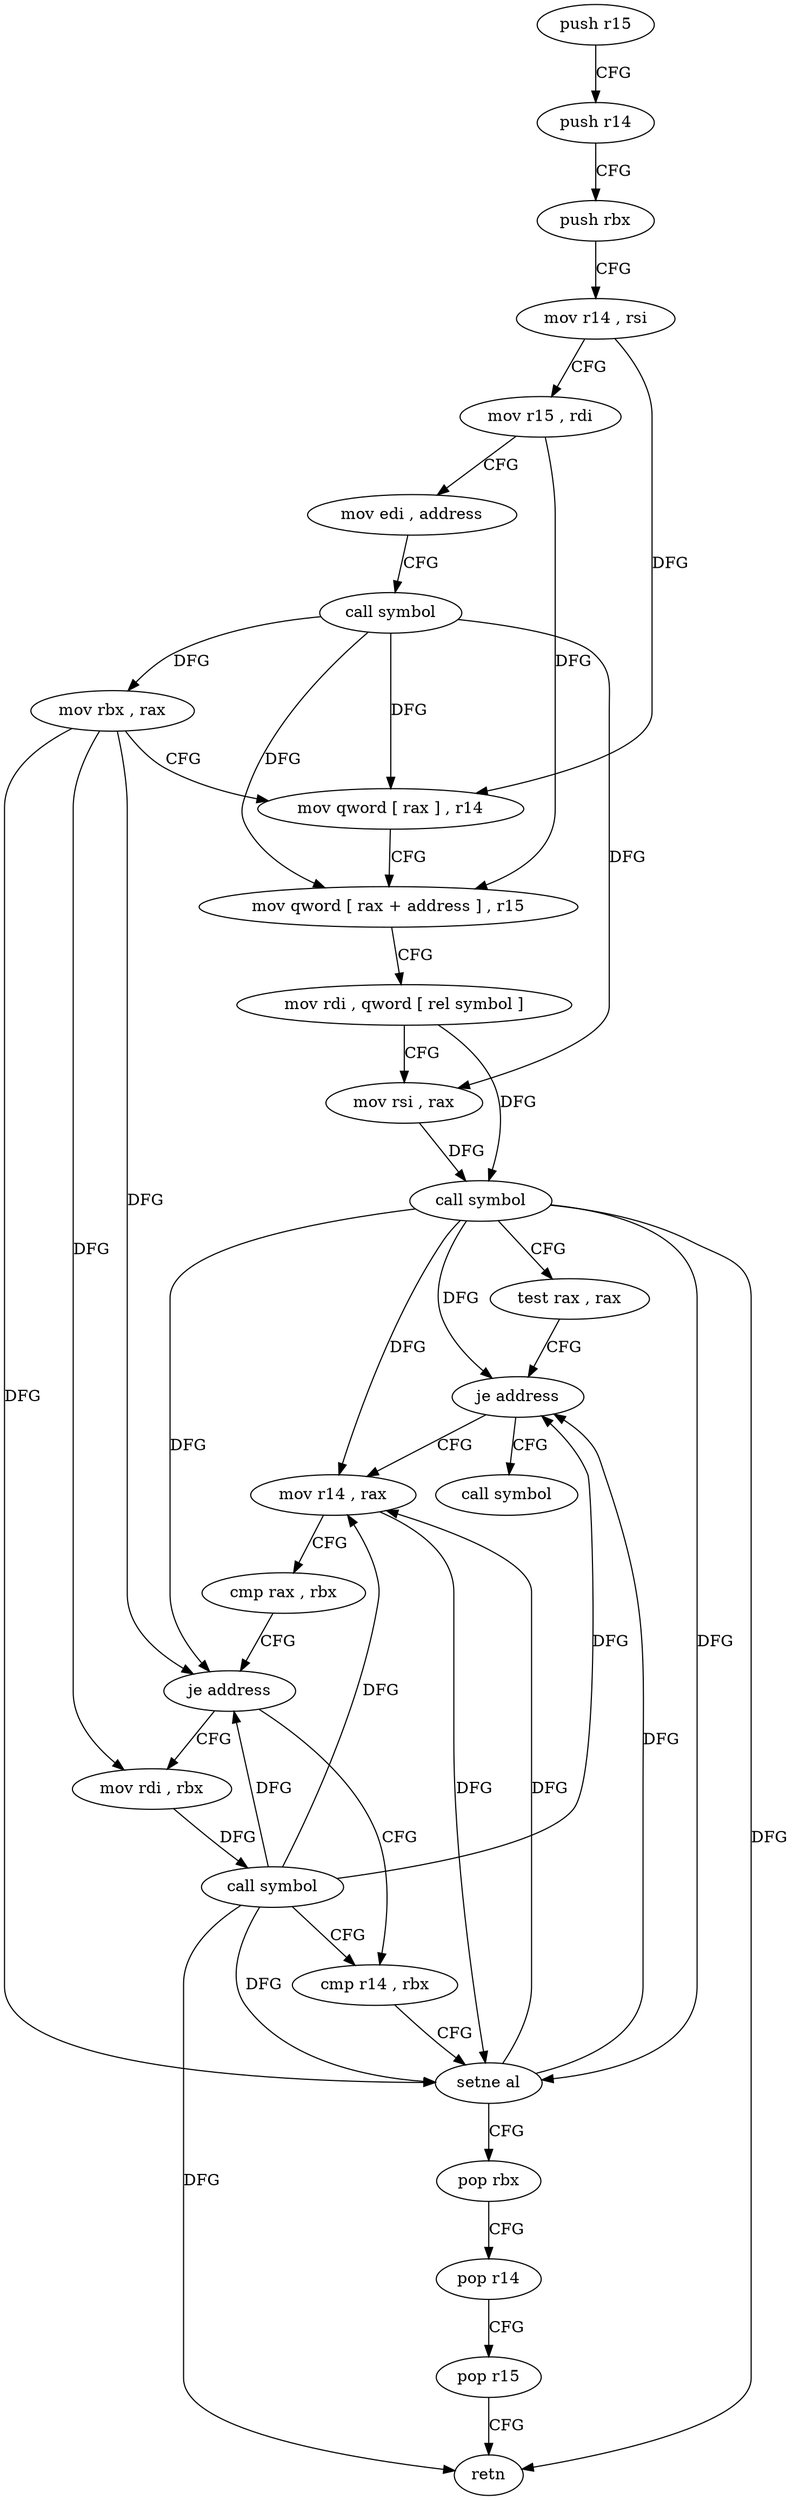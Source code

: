 digraph "func" {
"4220736" [label = "push r15" ]
"4220738" [label = "push r14" ]
"4220740" [label = "push rbx" ]
"4220741" [label = "mov r14 , rsi" ]
"4220744" [label = "mov r15 , rdi" ]
"4220747" [label = "mov edi , address" ]
"4220752" [label = "call symbol" ]
"4220757" [label = "mov rbx , rax" ]
"4220760" [label = "mov qword [ rax ] , r14" ]
"4220763" [label = "mov qword [ rax + address ] , r15" ]
"4220767" [label = "mov rdi , qword [ rel symbol ]" ]
"4220774" [label = "mov rsi , rax" ]
"4220777" [label = "call symbol" ]
"4220782" [label = "test rax , rax" ]
"4220785" [label = "je address" ]
"4220815" [label = "call symbol" ]
"4220787" [label = "mov r14 , rax" ]
"4220790" [label = "cmp rax , rbx" ]
"4220793" [label = "je address" ]
"4220803" [label = "cmp r14 , rbx" ]
"4220795" [label = "mov rdi , rbx" ]
"4220806" [label = "setne al" ]
"4220809" [label = "pop rbx" ]
"4220810" [label = "pop r14" ]
"4220812" [label = "pop r15" ]
"4220814" [label = "retn" ]
"4220798" [label = "call symbol" ]
"4220736" -> "4220738" [ label = "CFG" ]
"4220738" -> "4220740" [ label = "CFG" ]
"4220740" -> "4220741" [ label = "CFG" ]
"4220741" -> "4220744" [ label = "CFG" ]
"4220741" -> "4220760" [ label = "DFG" ]
"4220744" -> "4220747" [ label = "CFG" ]
"4220744" -> "4220763" [ label = "DFG" ]
"4220747" -> "4220752" [ label = "CFG" ]
"4220752" -> "4220757" [ label = "DFG" ]
"4220752" -> "4220760" [ label = "DFG" ]
"4220752" -> "4220763" [ label = "DFG" ]
"4220752" -> "4220774" [ label = "DFG" ]
"4220757" -> "4220760" [ label = "CFG" ]
"4220757" -> "4220793" [ label = "DFG" ]
"4220757" -> "4220806" [ label = "DFG" ]
"4220757" -> "4220795" [ label = "DFG" ]
"4220760" -> "4220763" [ label = "CFG" ]
"4220763" -> "4220767" [ label = "CFG" ]
"4220767" -> "4220774" [ label = "CFG" ]
"4220767" -> "4220777" [ label = "DFG" ]
"4220774" -> "4220777" [ label = "DFG" ]
"4220777" -> "4220782" [ label = "CFG" ]
"4220777" -> "4220785" [ label = "DFG" ]
"4220777" -> "4220787" [ label = "DFG" ]
"4220777" -> "4220793" [ label = "DFG" ]
"4220777" -> "4220806" [ label = "DFG" ]
"4220777" -> "4220814" [ label = "DFG" ]
"4220782" -> "4220785" [ label = "CFG" ]
"4220785" -> "4220815" [ label = "CFG" ]
"4220785" -> "4220787" [ label = "CFG" ]
"4220787" -> "4220790" [ label = "CFG" ]
"4220787" -> "4220806" [ label = "DFG" ]
"4220790" -> "4220793" [ label = "CFG" ]
"4220793" -> "4220803" [ label = "CFG" ]
"4220793" -> "4220795" [ label = "CFG" ]
"4220803" -> "4220806" [ label = "CFG" ]
"4220795" -> "4220798" [ label = "DFG" ]
"4220806" -> "4220809" [ label = "CFG" ]
"4220806" -> "4220785" [ label = "DFG" ]
"4220806" -> "4220787" [ label = "DFG" ]
"4220809" -> "4220810" [ label = "CFG" ]
"4220810" -> "4220812" [ label = "CFG" ]
"4220812" -> "4220814" [ label = "CFG" ]
"4220798" -> "4220803" [ label = "CFG" ]
"4220798" -> "4220785" [ label = "DFG" ]
"4220798" -> "4220787" [ label = "DFG" ]
"4220798" -> "4220793" [ label = "DFG" ]
"4220798" -> "4220806" [ label = "DFG" ]
"4220798" -> "4220814" [ label = "DFG" ]
}

